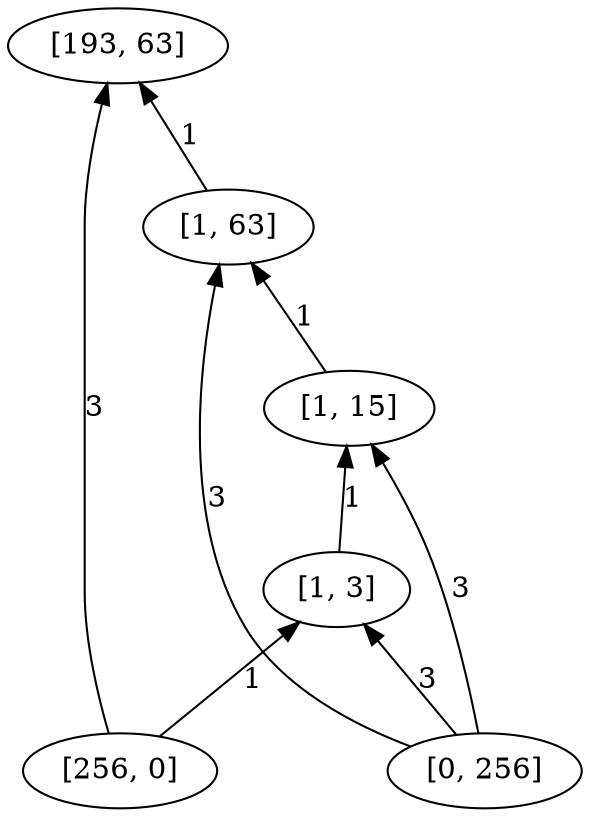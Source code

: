 digraph "DD" { 
rankdir = "BT" 
graph [ ordering = "out"];
5001 -> 1[label = "3"];
5001 -> 4[label = "1"];
5002 -> 2[label = "3"];
5002 -> 3[label = "3"];
5002 -> 4[label = "3"];
2 -> 1[label = "1"];
3 -> 2[label = "1"];
4 -> 3[label = "1"];
5001 [label = "[256, 0]",  shape = oval]
5002 [label = "[0, 256]",  shape = oval]
1 [label = "[193, 63]",  shape = oval]
2 [label = "[1, 63]",  shape = oval]
3 [label = "[1, 15]",  shape = oval]
4 [label = "[1, 3]",  shape = oval]
}
